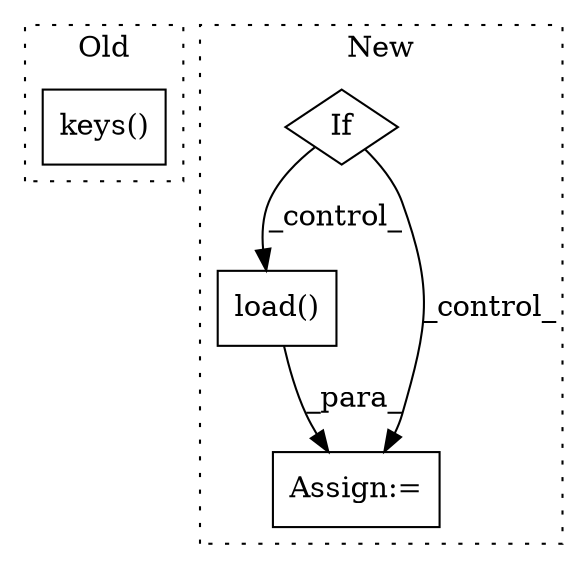 digraph G {
subgraph cluster0 {
1 [label="keys()" a="75" s="1199" l="29" shape="box"];
label = "Old";
style="dotted";
}
subgraph cluster1 {
2 [label="load()" a="75" s="2557,2641" l="33,41" shape="box"];
3 [label="If" a="96" s="2314" l="3" shape="diamond"];
4 [label="Assign:=" a="68" s="2554" l="3" shape="box"];
label = "New";
style="dotted";
}
2 -> 4 [label="_para_"];
3 -> 4 [label="_control_"];
3 -> 2 [label="_control_"];
}